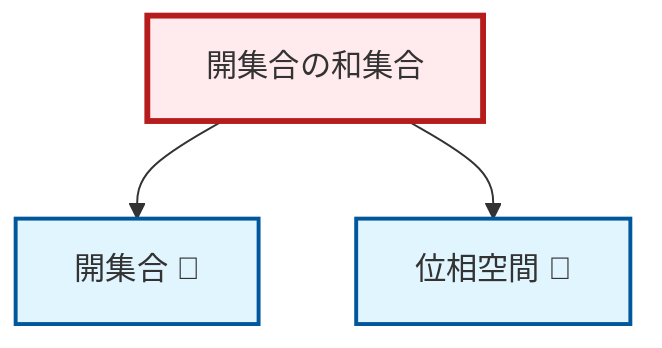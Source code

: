 graph TD
    classDef definition fill:#e1f5fe,stroke:#01579b,stroke-width:2px
    classDef theorem fill:#f3e5f5,stroke:#4a148c,stroke-width:2px
    classDef axiom fill:#fff3e0,stroke:#e65100,stroke-width:2px
    classDef example fill:#e8f5e9,stroke:#1b5e20,stroke-width:2px
    classDef current fill:#ffebee,stroke:#b71c1c,stroke-width:3px
    def-open-set["開集合 📝"]:::definition
    def-topological-space["位相空間 📝"]:::definition
    thm-union-open-sets["開集合の和集合"]:::theorem
    thm-union-open-sets --> def-open-set
    thm-union-open-sets --> def-topological-space
    class thm-union-open-sets current